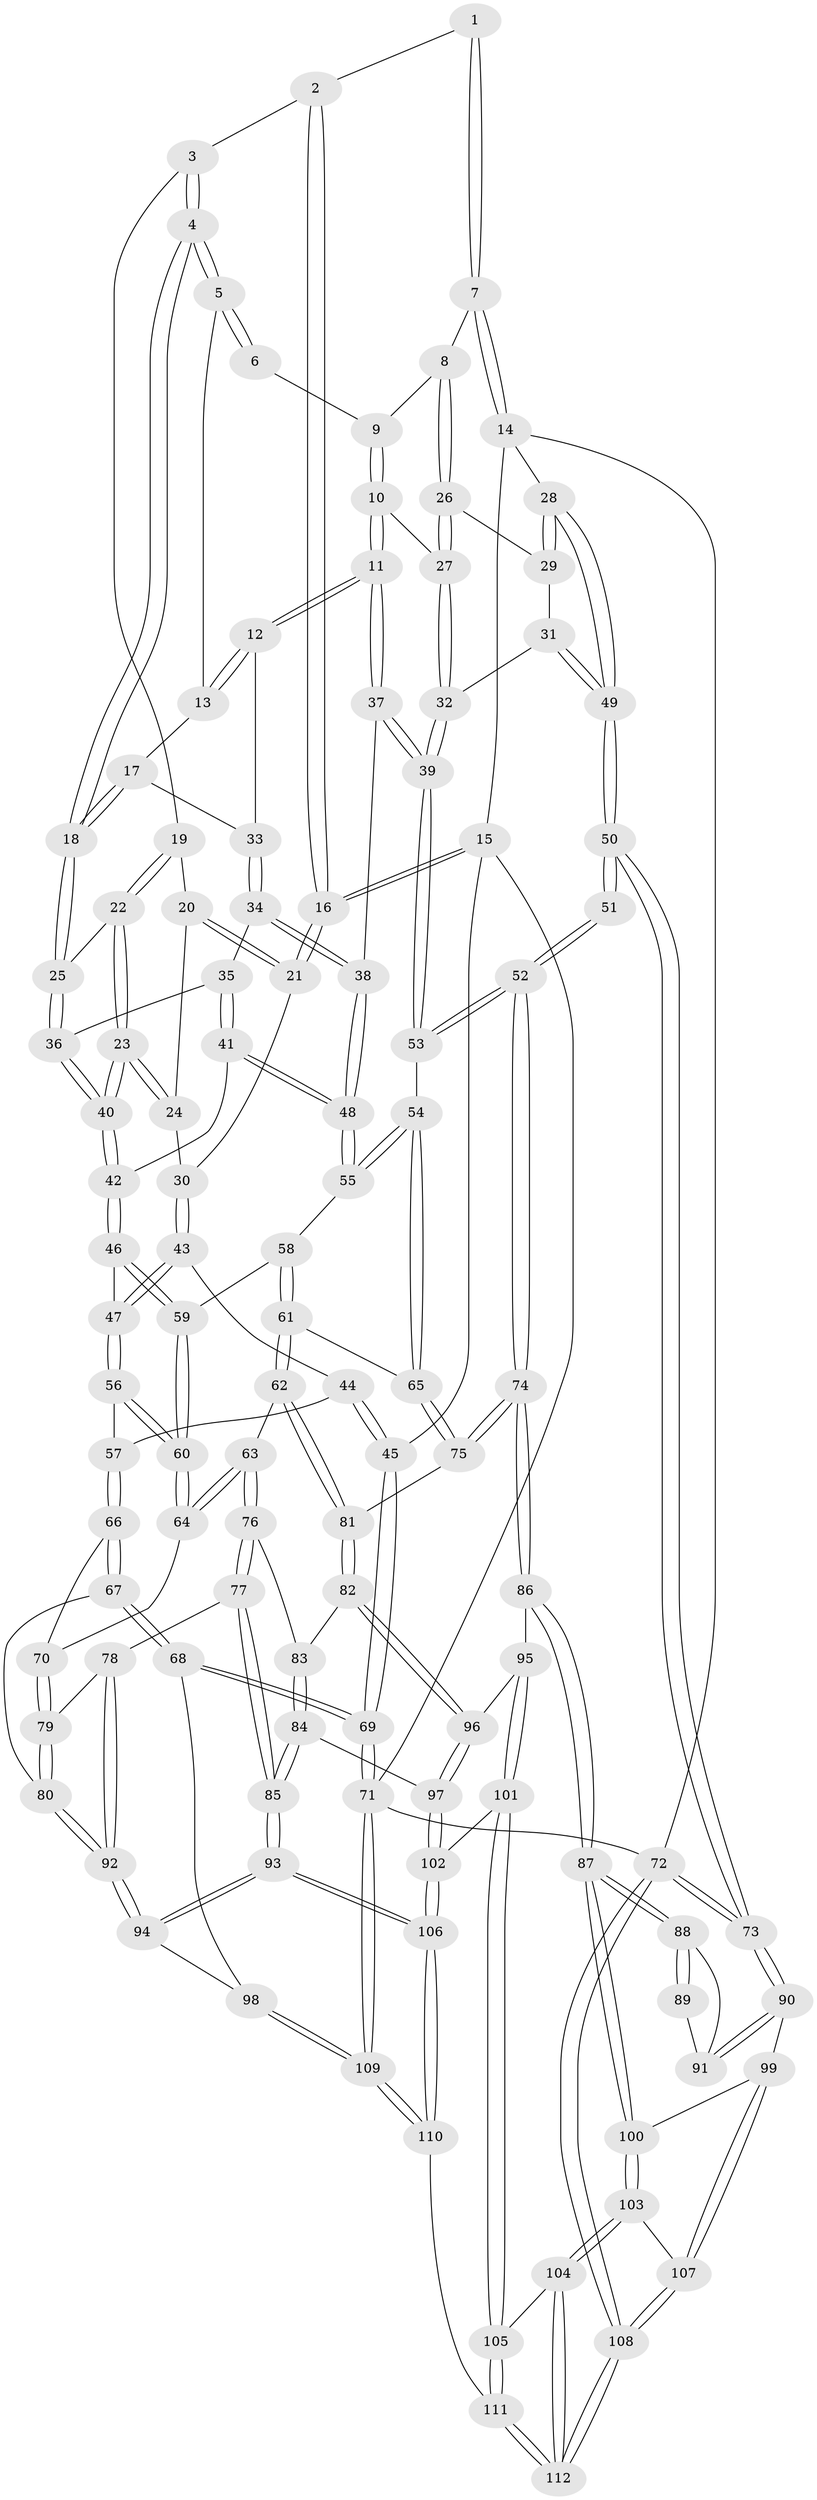 // coarse degree distribution, {3: 0.13846153846153847, 4: 0.4153846153846154, 6: 0.09230769230769231, 5: 0.35384615384615387}
// Generated by graph-tools (version 1.1) at 2025/42/03/06/25 10:42:34]
// undirected, 112 vertices, 277 edges
graph export_dot {
graph [start="1"]
  node [color=gray90,style=filled];
  1 [pos="+0.6502984185832129+0"];
  2 [pos="+0.292654397382131+0"];
  3 [pos="+0.3745359256988045+0.025771001650138622"];
  4 [pos="+0.43086658984970044+0.08778388624364475"];
  5 [pos="+0.5993714765235272+0.00962949564925877"];
  6 [pos="+0.6494861708298161+0"];
  7 [pos="+1+0"];
  8 [pos="+0.793139246269086+0.10581281729669059"];
  9 [pos="+0.7152574305532508+0"];
  10 [pos="+0.7191202501885244+0.1601887555134207"];
  11 [pos="+0.6784848399682691+0.17998650527383117"];
  12 [pos="+0.6384732431913188+0.14515154365471203"];
  13 [pos="+0.6013349520403586+0.023841882757367632"];
  14 [pos="+1+0"];
  15 [pos="+0+0"];
  16 [pos="+0+0"];
  17 [pos="+0.48244790572112645+0.15546886380108366"];
  18 [pos="+0.4510007346484815+0.15259628474785025"];
  19 [pos="+0.31139417167258315+0.11800364086340094"];
  20 [pos="+0.2646269565884935+0.11842854307455777"];
  21 [pos="+0+0"];
  22 [pos="+0.316331164761638+0.1472167413281863"];
  23 [pos="+0.3014034525758908+0.21429066855340126"];
  24 [pos="+0.2533126935178986+0.16326114672540532"];
  25 [pos="+0.4401441033309625+0.1710320970756023"];
  26 [pos="+0.7872462930164891+0.13100980043512722"];
  27 [pos="+0.7714917385248892+0.14758046524693022"];
  28 [pos="+1+0"];
  29 [pos="+0.9199424903234047+0.13666765903246714"];
  30 [pos="+0.13593306042814046+0.17234937338356454"];
  31 [pos="+0.8682338129187649+0.24945832590273448"];
  32 [pos="+0.8539718149672091+0.2510340741456987"];
  33 [pos="+0.5224037300131852+0.16790190850466455"];
  34 [pos="+0.5451309193058973+0.24921972527435146"];
  35 [pos="+0.4597792246096879+0.21735034858026173"];
  36 [pos="+0.43491028339476423+0.184938606171224"];
  37 [pos="+0.6729277617504642+0.22743193550814175"];
  38 [pos="+0.5759314757444189+0.31782279238934913"];
  39 [pos="+0.7772723484248208+0.33541140834103883"];
  40 [pos="+0.3160976726912648+0.3155833091832545"];
  41 [pos="+0.5351796032893138+0.34602207211044617"];
  42 [pos="+0.31582396072369867+0.31630465985381934"];
  43 [pos="+0.1707132122889633+0.2547202496213915"];
  44 [pos="+0+0.3108607404528865"];
  45 [pos="+0+0.25614009778343455"];
  46 [pos="+0.30822694510321974+0.3232896835009816"];
  47 [pos="+0.2216326454091096+0.3285569143816274"];
  48 [pos="+0.5562153286108766+0.3544038190116823"];
  49 [pos="+1+0.3960329473868707"];
  50 [pos="+1+0.4811750635196422"];
  51 [pos="+1+0.5009554487152107"];
  52 [pos="+0.9159987134754298+0.49606154504957045"];
  53 [pos="+0.7820808947499985+0.4114780495584738"];
  54 [pos="+0.6040621850686626+0.4672446749457131"];
  55 [pos="+0.5681999070332614+0.3979072514011677"];
  56 [pos="+0.15480006297395435+0.3977464892020994"];
  57 [pos="+0.13528467964983118+0.41537337307330885"];
  58 [pos="+0.4004044914733081+0.43805045498323975"];
  59 [pos="+0.3419009775684542+0.4142998990957875"];
  60 [pos="+0.32294804379556297+0.5295653564114013"];
  61 [pos="+0.4430155613042289+0.4913866187752095"];
  62 [pos="+0.37727060778281624+0.5686346715834136"];
  63 [pos="+0.36240226912024676+0.570059910462599"];
  64 [pos="+0.3217284846114462+0.5479433113460991"];
  65 [pos="+0.5952977043644979+0.49908785363339414"];
  66 [pos="+0.1187747964108216+0.5153073816980505"];
  67 [pos="+0.033724465712674394+0.6401169795790898"];
  68 [pos="+0+0.6754683386352734"];
  69 [pos="+0+0.693788478407"];
  70 [pos="+0.3141675067249681+0.5512002589095327"];
  71 [pos="+0+1"];
  72 [pos="+1+1"];
  73 [pos="+1+0.7974036475434357"];
  74 [pos="+0.7180526762687153+0.6696325709908016"];
  75 [pos="+0.5948316457307692+0.5798775225435747"];
  76 [pos="+0.3699315724521884+0.6627377959432018"];
  77 [pos="+0.3321246654222308+0.6929254440832143"];
  78 [pos="+0.2778564760744099+0.6838839511756262"];
  79 [pos="+0.3000479540720227+0.5750129253764473"];
  80 [pos="+0.1300913246622926+0.6846396867758816"];
  81 [pos="+0.5435435228620258+0.6166985043969825"];
  82 [pos="+0.5197549918085236+0.6609155904948925"];
  83 [pos="+0.3794404225252933+0.6680585893730581"];
  84 [pos="+0.4393630513143829+0.7908966707371547"];
  85 [pos="+0.3592224275968694+0.8051412330647023"];
  86 [pos="+0.7376744945183209+0.7432663515011142"];
  87 [pos="+0.7554329505304996+0.7614208779374235"];
  88 [pos="+0.8111553880966278+0.7549789397319374"];
  89 [pos="+0.9336227343115738+0.6313391516095656"];
  90 [pos="+0.9855824571413029+0.8136775728115923"];
  91 [pos="+0.9077143508264957+0.774173607566771"];
  92 [pos="+0.19157127506205976+0.7280775899001064"];
  93 [pos="+0.2799357294660028+0.8570898422154891"];
  94 [pos="+0.2460379047594074+0.8426174473619287"];
  95 [pos="+0.6194739306281871+0.8004106850715642"];
  96 [pos="+0.5018457017706472+0.7375017066239069"];
  97 [pos="+0.45053235188453405+0.7918302063001822"];
  98 [pos="+0.15455248947860975+0.8964143966930638"];
  99 [pos="+0.890287506864508+0.8935775828201425"];
  100 [pos="+0.7609447334879226+0.8046395561026423"];
  101 [pos="+0.578193549494543+0.8982829264883027"];
  102 [pos="+0.4616727562952025+0.8160432450129158"];
  103 [pos="+0.7358454248281846+0.9088534629106225"];
  104 [pos="+0.7220549163247842+0.930384892762848"];
  105 [pos="+0.5817977228427594+0.9135834140658796"];
  106 [pos="+0.39966393077571555+1"];
  107 [pos="+0.8833181341674958+0.9490701723448982"];
  108 [pos="+1+1"];
  109 [pos="+0+1"];
  110 [pos="+0.4019189142395012+1"];
  111 [pos="+0.4398169504562517+1"];
  112 [pos="+0.7628156895730204+1"];
  1 -- 2;
  1 -- 7;
  1 -- 7;
  2 -- 3;
  2 -- 16;
  2 -- 16;
  3 -- 4;
  3 -- 4;
  3 -- 19;
  4 -- 5;
  4 -- 5;
  4 -- 18;
  4 -- 18;
  5 -- 6;
  5 -- 6;
  5 -- 13;
  6 -- 9;
  7 -- 8;
  7 -- 14;
  7 -- 14;
  8 -- 9;
  8 -- 26;
  8 -- 26;
  9 -- 10;
  9 -- 10;
  10 -- 11;
  10 -- 11;
  10 -- 27;
  11 -- 12;
  11 -- 12;
  11 -- 37;
  11 -- 37;
  12 -- 13;
  12 -- 13;
  12 -- 33;
  13 -- 17;
  14 -- 15;
  14 -- 28;
  14 -- 72;
  15 -- 16;
  15 -- 16;
  15 -- 45;
  15 -- 71;
  16 -- 21;
  16 -- 21;
  17 -- 18;
  17 -- 18;
  17 -- 33;
  18 -- 25;
  18 -- 25;
  19 -- 20;
  19 -- 22;
  19 -- 22;
  20 -- 21;
  20 -- 21;
  20 -- 24;
  21 -- 30;
  22 -- 23;
  22 -- 23;
  22 -- 25;
  23 -- 24;
  23 -- 24;
  23 -- 40;
  23 -- 40;
  24 -- 30;
  25 -- 36;
  25 -- 36;
  26 -- 27;
  26 -- 27;
  26 -- 29;
  27 -- 32;
  27 -- 32;
  28 -- 29;
  28 -- 29;
  28 -- 49;
  28 -- 49;
  29 -- 31;
  30 -- 43;
  30 -- 43;
  31 -- 32;
  31 -- 49;
  31 -- 49;
  32 -- 39;
  32 -- 39;
  33 -- 34;
  33 -- 34;
  34 -- 35;
  34 -- 38;
  34 -- 38;
  35 -- 36;
  35 -- 41;
  35 -- 41;
  36 -- 40;
  36 -- 40;
  37 -- 38;
  37 -- 39;
  37 -- 39;
  38 -- 48;
  38 -- 48;
  39 -- 53;
  39 -- 53;
  40 -- 42;
  40 -- 42;
  41 -- 42;
  41 -- 48;
  41 -- 48;
  42 -- 46;
  42 -- 46;
  43 -- 44;
  43 -- 47;
  43 -- 47;
  44 -- 45;
  44 -- 45;
  44 -- 57;
  45 -- 69;
  45 -- 69;
  46 -- 47;
  46 -- 59;
  46 -- 59;
  47 -- 56;
  47 -- 56;
  48 -- 55;
  48 -- 55;
  49 -- 50;
  49 -- 50;
  50 -- 51;
  50 -- 51;
  50 -- 73;
  50 -- 73;
  51 -- 52;
  51 -- 52;
  52 -- 53;
  52 -- 53;
  52 -- 74;
  52 -- 74;
  53 -- 54;
  54 -- 55;
  54 -- 55;
  54 -- 65;
  54 -- 65;
  55 -- 58;
  56 -- 57;
  56 -- 60;
  56 -- 60;
  57 -- 66;
  57 -- 66;
  58 -- 59;
  58 -- 61;
  58 -- 61;
  59 -- 60;
  59 -- 60;
  60 -- 64;
  60 -- 64;
  61 -- 62;
  61 -- 62;
  61 -- 65;
  62 -- 63;
  62 -- 81;
  62 -- 81;
  63 -- 64;
  63 -- 64;
  63 -- 76;
  63 -- 76;
  64 -- 70;
  65 -- 75;
  65 -- 75;
  66 -- 67;
  66 -- 67;
  66 -- 70;
  67 -- 68;
  67 -- 68;
  67 -- 80;
  68 -- 69;
  68 -- 69;
  68 -- 98;
  69 -- 71;
  69 -- 71;
  70 -- 79;
  70 -- 79;
  71 -- 109;
  71 -- 109;
  71 -- 72;
  72 -- 73;
  72 -- 73;
  72 -- 108;
  72 -- 108;
  73 -- 90;
  73 -- 90;
  74 -- 75;
  74 -- 75;
  74 -- 86;
  74 -- 86;
  75 -- 81;
  76 -- 77;
  76 -- 77;
  76 -- 83;
  77 -- 78;
  77 -- 85;
  77 -- 85;
  78 -- 79;
  78 -- 92;
  78 -- 92;
  79 -- 80;
  79 -- 80;
  80 -- 92;
  80 -- 92;
  81 -- 82;
  81 -- 82;
  82 -- 83;
  82 -- 96;
  82 -- 96;
  83 -- 84;
  83 -- 84;
  84 -- 85;
  84 -- 85;
  84 -- 97;
  85 -- 93;
  85 -- 93;
  86 -- 87;
  86 -- 87;
  86 -- 95;
  87 -- 88;
  87 -- 88;
  87 -- 100;
  87 -- 100;
  88 -- 89;
  88 -- 89;
  88 -- 91;
  89 -- 91;
  90 -- 91;
  90 -- 91;
  90 -- 99;
  92 -- 94;
  92 -- 94;
  93 -- 94;
  93 -- 94;
  93 -- 106;
  93 -- 106;
  94 -- 98;
  95 -- 96;
  95 -- 101;
  95 -- 101;
  96 -- 97;
  96 -- 97;
  97 -- 102;
  97 -- 102;
  98 -- 109;
  98 -- 109;
  99 -- 100;
  99 -- 107;
  99 -- 107;
  100 -- 103;
  100 -- 103;
  101 -- 102;
  101 -- 105;
  101 -- 105;
  102 -- 106;
  102 -- 106;
  103 -- 104;
  103 -- 104;
  103 -- 107;
  104 -- 105;
  104 -- 112;
  104 -- 112;
  105 -- 111;
  105 -- 111;
  106 -- 110;
  106 -- 110;
  107 -- 108;
  107 -- 108;
  108 -- 112;
  108 -- 112;
  109 -- 110;
  109 -- 110;
  110 -- 111;
  111 -- 112;
  111 -- 112;
}
